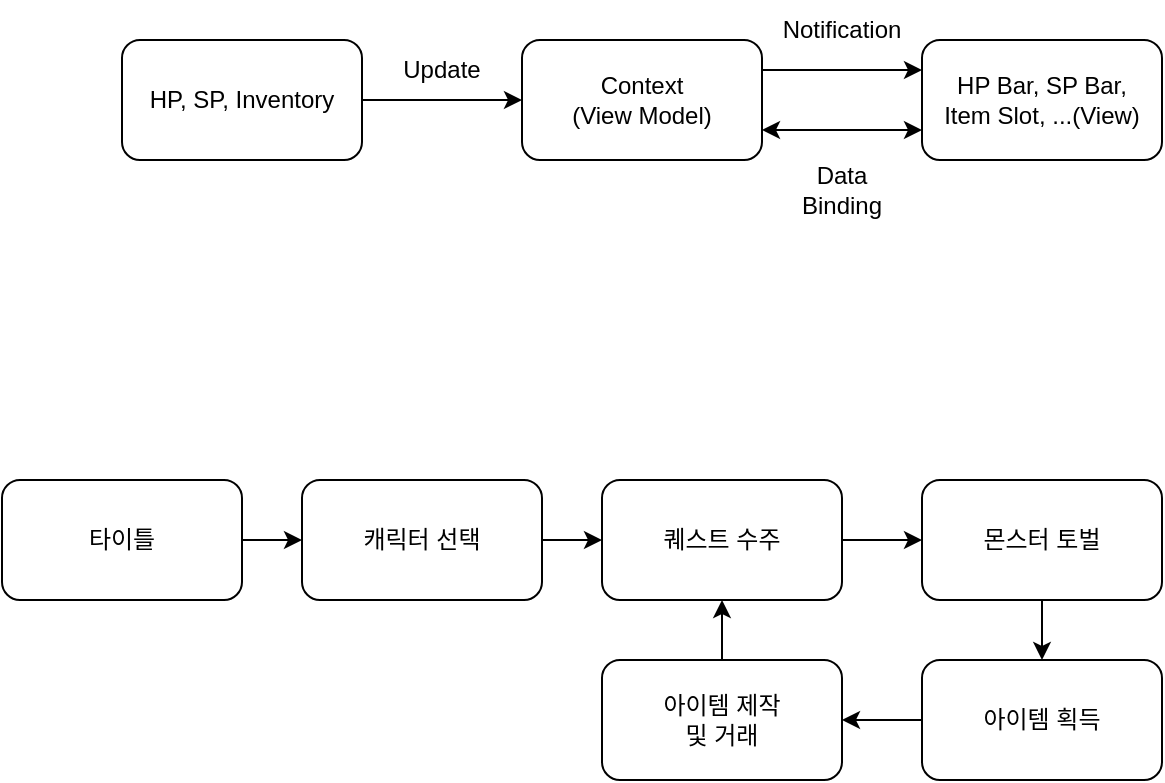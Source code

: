 <mxfile version="16.4.3" type="device"><diagram id="Q7omgDX30BZ-cYnFG2U-" name="Page-1"><mxGraphModel dx="1422" dy="737" grid="1" gridSize="10" guides="1" tooltips="1" connect="1" arrows="1" fold="1" page="1" pageScale="1" pageWidth="827" pageHeight="1169" math="0" shadow="0"><root><mxCell id="0"/><mxCell id="1" parent="0"/><mxCell id="5_yF5Hy29-mwoBzLfiX6-1" value="Context&lt;br&gt;(View Model)" style="rounded=1;whiteSpace=wrap;html=1;" parent="1" vertex="1"><mxGeometry x="300" y="170" width="120" height="60" as="geometry"/></mxCell><mxCell id="5_yF5Hy29-mwoBzLfiX6-2" value="HP Bar, SP Bar, &lt;br&gt;Item Slot, ...(View)" style="rounded=1;whiteSpace=wrap;html=1;" parent="1" vertex="1"><mxGeometry x="500" y="170" width="120" height="60" as="geometry"/></mxCell><mxCell id="5_yF5Hy29-mwoBzLfiX6-4" style="edgeStyle=orthogonalEdgeStyle;rounded=0;orthogonalLoop=1;jettySize=auto;html=1;" parent="1" source="5_yF5Hy29-mwoBzLfiX6-3" target="5_yF5Hy29-mwoBzLfiX6-1" edge="1"><mxGeometry relative="1" as="geometry"/></mxCell><mxCell id="5_yF5Hy29-mwoBzLfiX6-3" value="HP, SP, Inventory" style="rounded=1;whiteSpace=wrap;html=1;" parent="1" vertex="1"><mxGeometry x="100" y="170" width="120" height="60" as="geometry"/></mxCell><mxCell id="5_yF5Hy29-mwoBzLfiX6-9" value="" style="endArrow=classic;startArrow=classic;html=1;rounded=0;exitX=1;exitY=0.75;exitDx=0;exitDy=0;entryX=0;entryY=0.75;entryDx=0;entryDy=0;" parent="1" source="5_yF5Hy29-mwoBzLfiX6-1" target="5_yF5Hy29-mwoBzLfiX6-2" edge="1"><mxGeometry width="50" height="50" relative="1" as="geometry"><mxPoint x="340" y="230" as="sourcePoint"/><mxPoint x="390" y="180" as="targetPoint"/></mxGeometry></mxCell><mxCell id="5_yF5Hy29-mwoBzLfiX6-11" value="Data Binding" style="text;html=1;strokeColor=none;fillColor=none;align=center;verticalAlign=middle;whiteSpace=wrap;rounded=0;" parent="1" vertex="1"><mxGeometry x="430" y="230" width="60" height="30" as="geometry"/></mxCell><mxCell id="5_yF5Hy29-mwoBzLfiX6-12" value="" style="endArrow=classic;html=1;rounded=0;exitX=1;exitY=0.25;exitDx=0;exitDy=0;entryX=0;entryY=0.25;entryDx=0;entryDy=0;" parent="1" source="5_yF5Hy29-mwoBzLfiX6-1" target="5_yF5Hy29-mwoBzLfiX6-2" edge="1"><mxGeometry width="50" height="50" relative="1" as="geometry"><mxPoint x="340" y="220" as="sourcePoint"/><mxPoint x="390" y="170" as="targetPoint"/></mxGeometry></mxCell><mxCell id="5_yF5Hy29-mwoBzLfiX6-13" value="Notification" style="text;html=1;strokeColor=none;fillColor=none;align=center;verticalAlign=middle;whiteSpace=wrap;rounded=0;" parent="1" vertex="1"><mxGeometry x="430" y="150" width="60" height="30" as="geometry"/></mxCell><mxCell id="5_yF5Hy29-mwoBzLfiX6-15" value="Update" style="text;html=1;strokeColor=none;fillColor=none;align=center;verticalAlign=middle;whiteSpace=wrap;rounded=0;" parent="1" vertex="1"><mxGeometry x="230" y="170" width="60" height="30" as="geometry"/></mxCell><mxCell id="u_m4Vw-e8enQQeR5TqKY-10" style="edgeStyle=orthogonalEdgeStyle;rounded=0;orthogonalLoop=1;jettySize=auto;html=1;" edge="1" parent="1" source="u_m4Vw-e8enQQeR5TqKY-3" target="u_m4Vw-e8enQQeR5TqKY-4"><mxGeometry relative="1" as="geometry"/></mxCell><mxCell id="u_m4Vw-e8enQQeR5TqKY-3" value="타이틀" style="rounded=1;whiteSpace=wrap;html=1;" vertex="1" parent="1"><mxGeometry x="40" y="390" width="120" height="60" as="geometry"/></mxCell><mxCell id="u_m4Vw-e8enQQeR5TqKY-11" style="edgeStyle=orthogonalEdgeStyle;rounded=0;orthogonalLoop=1;jettySize=auto;html=1;entryX=0;entryY=0.5;entryDx=0;entryDy=0;" edge="1" parent="1" source="u_m4Vw-e8enQQeR5TqKY-4" target="u_m4Vw-e8enQQeR5TqKY-6"><mxGeometry relative="1" as="geometry"/></mxCell><mxCell id="u_m4Vw-e8enQQeR5TqKY-4" value="캐릭터 선택" style="rounded=1;whiteSpace=wrap;html=1;" vertex="1" parent="1"><mxGeometry x="190" y="390" width="120" height="60" as="geometry"/></mxCell><mxCell id="u_m4Vw-e8enQQeR5TqKY-12" style="edgeStyle=orthogonalEdgeStyle;rounded=0;orthogonalLoop=1;jettySize=auto;html=1;" edge="1" parent="1" source="u_m4Vw-e8enQQeR5TqKY-6" target="u_m4Vw-e8enQQeR5TqKY-7"><mxGeometry relative="1" as="geometry"/></mxCell><mxCell id="u_m4Vw-e8enQQeR5TqKY-6" value="퀘스트 수주" style="rounded=1;whiteSpace=wrap;html=1;" vertex="1" parent="1"><mxGeometry x="340" y="390" width="120" height="60" as="geometry"/></mxCell><mxCell id="u_m4Vw-e8enQQeR5TqKY-13" style="edgeStyle=orthogonalEdgeStyle;rounded=0;orthogonalLoop=1;jettySize=auto;html=1;" edge="1" parent="1" source="u_m4Vw-e8enQQeR5TqKY-7" target="u_m4Vw-e8enQQeR5TqKY-8"><mxGeometry relative="1" as="geometry"/></mxCell><mxCell id="u_m4Vw-e8enQQeR5TqKY-7" value="몬스터 토벌" style="rounded=1;whiteSpace=wrap;html=1;" vertex="1" parent="1"><mxGeometry x="500" y="390" width="120" height="60" as="geometry"/></mxCell><mxCell id="u_m4Vw-e8enQQeR5TqKY-14" style="edgeStyle=orthogonalEdgeStyle;rounded=0;orthogonalLoop=1;jettySize=auto;html=1;entryX=1;entryY=0.5;entryDx=0;entryDy=0;" edge="1" parent="1" source="u_m4Vw-e8enQQeR5TqKY-8" target="u_m4Vw-e8enQQeR5TqKY-9"><mxGeometry relative="1" as="geometry"/></mxCell><mxCell id="u_m4Vw-e8enQQeR5TqKY-8" value="아이템 획득" style="rounded=1;whiteSpace=wrap;html=1;" vertex="1" parent="1"><mxGeometry x="500" y="480" width="120" height="60" as="geometry"/></mxCell><mxCell id="u_m4Vw-e8enQQeR5TqKY-15" style="edgeStyle=orthogonalEdgeStyle;rounded=0;orthogonalLoop=1;jettySize=auto;html=1;" edge="1" parent="1" source="u_m4Vw-e8enQQeR5TqKY-9" target="u_m4Vw-e8enQQeR5TqKY-6"><mxGeometry relative="1" as="geometry"/></mxCell><mxCell id="u_m4Vw-e8enQQeR5TqKY-9" value="아이템 제작 &lt;br&gt;및 거래" style="rounded=1;whiteSpace=wrap;html=1;" vertex="1" parent="1"><mxGeometry x="340" y="480" width="120" height="60" as="geometry"/></mxCell></root></mxGraphModel></diagram></mxfile>